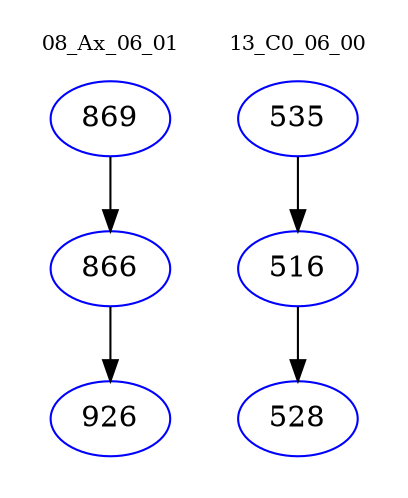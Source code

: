 digraph{
subgraph cluster_0 {
color = white
label = "08_Ax_06_01";
fontsize=10;
T0_869 [label="869", color="blue"]
T0_869 -> T0_866 [color="black"]
T0_866 [label="866", color="blue"]
T0_866 -> T0_926 [color="black"]
T0_926 [label="926", color="blue"]
}
subgraph cluster_1 {
color = white
label = "13_C0_06_00";
fontsize=10;
T1_535 [label="535", color="blue"]
T1_535 -> T1_516 [color="black"]
T1_516 [label="516", color="blue"]
T1_516 -> T1_528 [color="black"]
T1_528 [label="528", color="blue"]
}
}

